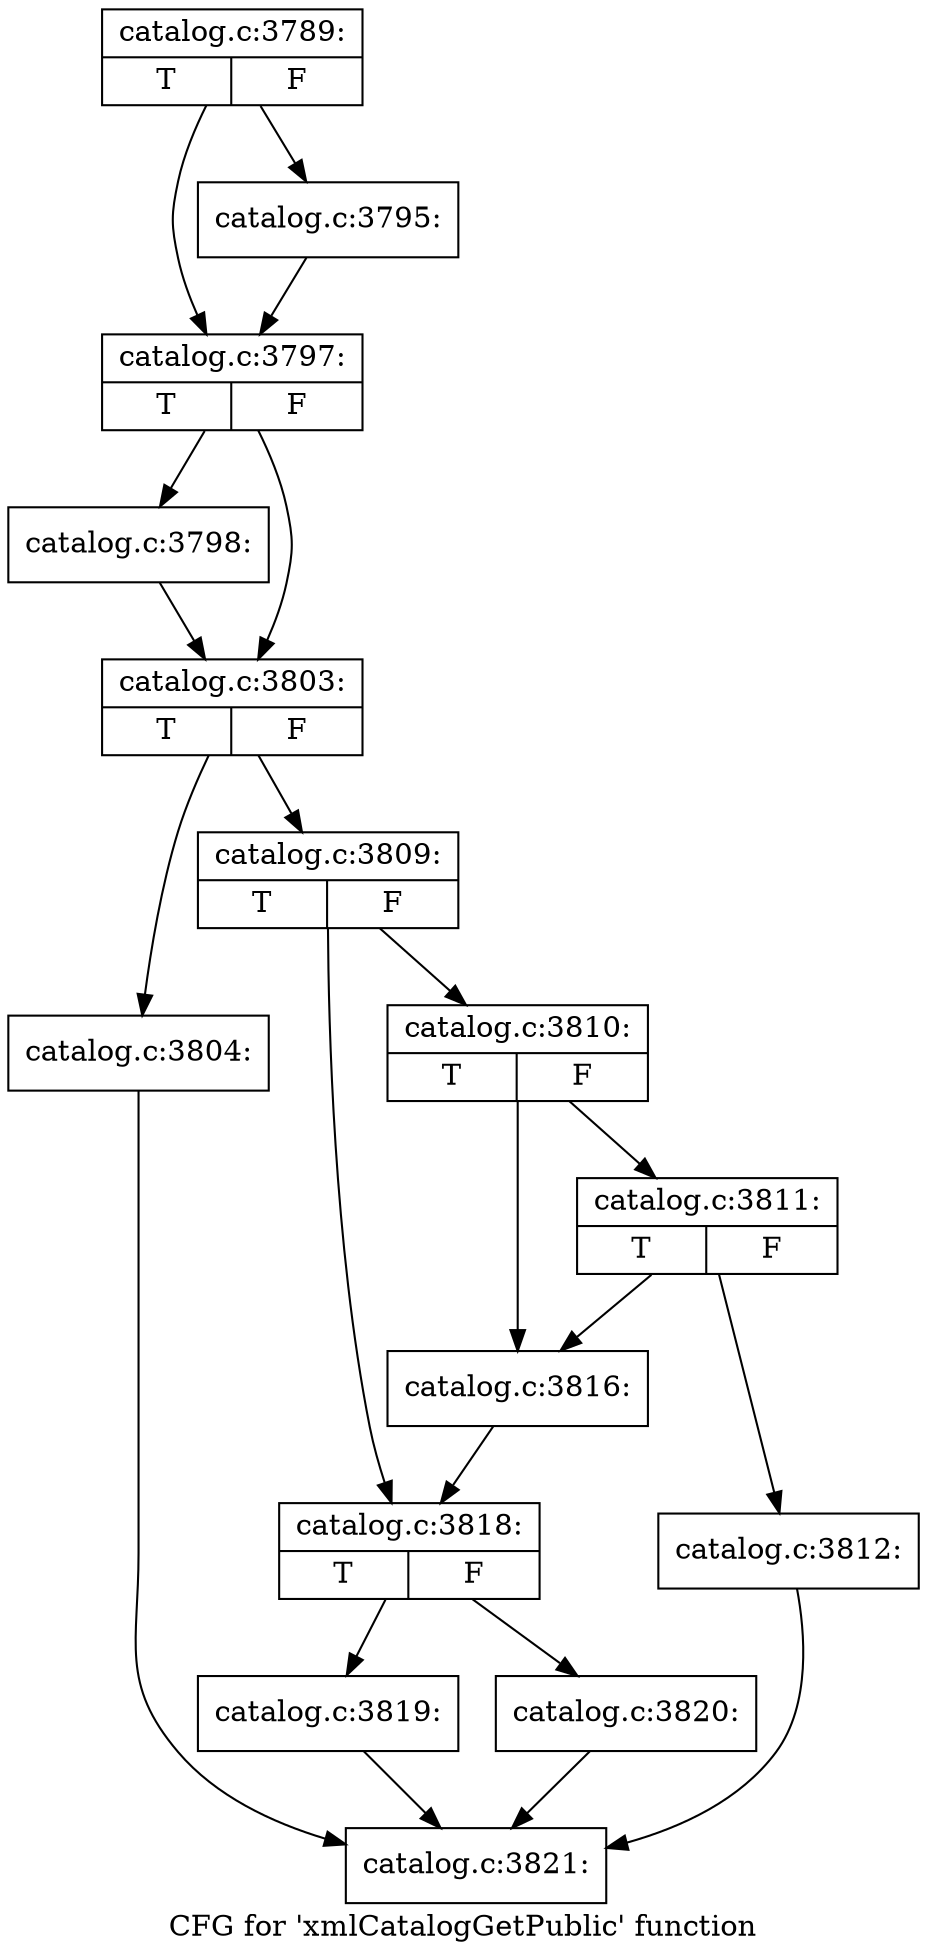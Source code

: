 digraph "CFG for 'xmlCatalogGetPublic' function" {
	label="CFG for 'xmlCatalogGetPublic' function";

	Node0x3959c40 [shape=record,label="{catalog.c:3789:|{<s0>T|<s1>F}}"];
	Node0x3959c40 -> Node0x3965140;
	Node0x3959c40 -> Node0x3959af0;
	Node0x3959af0 [shape=record,label="{catalog.c:3795:}"];
	Node0x3959af0 -> Node0x3965140;
	Node0x3965140 [shape=record,label="{catalog.c:3797:|{<s0>T|<s1>F}}"];
	Node0x3965140 -> Node0x3965500;
	Node0x3965140 -> Node0x3965550;
	Node0x3965500 [shape=record,label="{catalog.c:3798:}"];
	Node0x3965500 -> Node0x3965550;
	Node0x3965550 [shape=record,label="{catalog.c:3803:|{<s0>T|<s1>F}}"];
	Node0x3965550 -> Node0x3965fc0;
	Node0x3965550 -> Node0x3966010;
	Node0x3965fc0 [shape=record,label="{catalog.c:3804:}"];
	Node0x3965fc0 -> Node0x3964810;
	Node0x3966010 [shape=record,label="{catalog.c:3809:|{<s0>T|<s1>F}}"];
	Node0x3966010 -> Node0x3966470;
	Node0x3966010 -> Node0x39664c0;
	Node0x3966470 [shape=record,label="{catalog.c:3810:|{<s0>T|<s1>F}}"];
	Node0x3966470 -> Node0x3966d10;
	Node0x3966470 -> Node0x3966cc0;
	Node0x3966d10 [shape=record,label="{catalog.c:3811:|{<s0>T|<s1>F}}"];
	Node0x3966d10 -> Node0x3966c70;
	Node0x3966d10 -> Node0x3966cc0;
	Node0x3966c70 [shape=record,label="{catalog.c:3812:}"];
	Node0x3966c70 -> Node0x3964810;
	Node0x3966cc0 [shape=record,label="{catalog.c:3816:}"];
	Node0x3966cc0 -> Node0x39664c0;
	Node0x39664c0 [shape=record,label="{catalog.c:3818:|{<s0>T|<s1>F}}"];
	Node0x39664c0 -> Node0x3967b40;
	Node0x39664c0 -> Node0x3967b90;
	Node0x3967b40 [shape=record,label="{catalog.c:3819:}"];
	Node0x3967b40 -> Node0x3964810;
	Node0x3967b90 [shape=record,label="{catalog.c:3820:}"];
	Node0x3967b90 -> Node0x3964810;
	Node0x3964810 [shape=record,label="{catalog.c:3821:}"];
}
